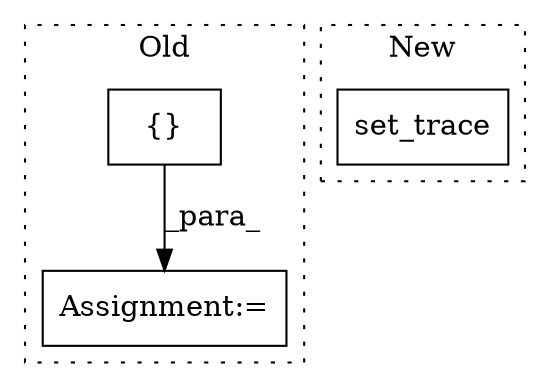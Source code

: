 digraph G {
subgraph cluster0 {
1 [label="{}" a="4" s="1373,1436" l="1,1" shape="box"];
3 [label="Assignment:=" a="7" s="1260,1437" l="53,2" shape="box"];
label = "Old";
style="dotted";
}
subgraph cluster1 {
2 [label="set_trace" a="32" s="1353" l="11" shape="box"];
label = "New";
style="dotted";
}
1 -> 3 [label="_para_"];
}